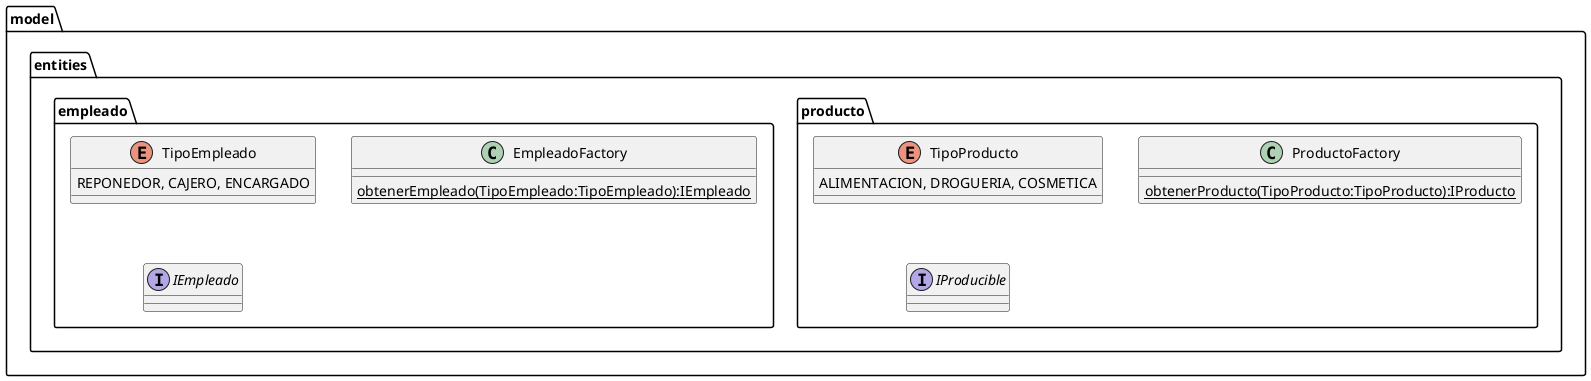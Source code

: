 @startuml MercaDAW

package model{
    package entities {
        package producto{
            enum TipoProducto{
                ALIMENTACION, DROGUERIA, COSMETICA
            }

            class ProductoFactory{
                {static} obtenerProducto(TipoProducto:TipoProducto):IProducto
            }

            interface IProducible{

            }


        }

        package empleado{
            enum TipoEmpleado{
                REPONEDOR, CAJERO, ENCARGADO
            }

            class EmpleadoFactory{
                {static} obtenerEmpleado(TipoEmpleado:TipoEmpleado):IEmpleado
            }

            interface IEmpleado{

            }
        }



    }
}
@enduml